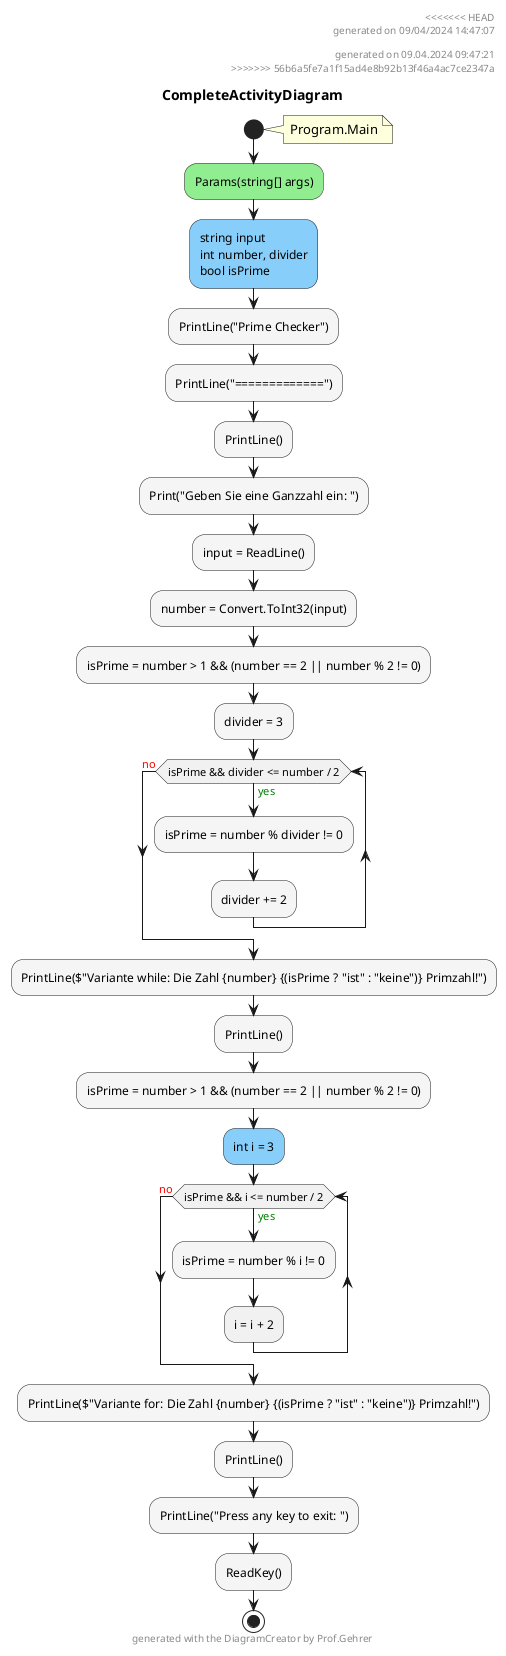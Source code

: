 @startuml CompleteActivityDiagram
header
<<<<<<< HEAD
generated on 09/04/2024 14:47:07
=======
generated on 09.04.2024 09:47:21
>>>>>>> 56b6a5fe7a1f15ad4e8b92b13f46a4ac7ce2347a
end header
title CompleteActivityDiagram
start
note right:  Program.Main
#LightGreen:Params(string[] args);
#LightSkyBlue:string input\nint number, divider\nbool isPrime;
#WhiteSmoke:PrintLine("Prime Checker");
#WhiteSmoke:PrintLine("=============");
#WhiteSmoke:PrintLine();
#WhiteSmoke:Print("Geben Sie eine Ganzzahl ein: ");
#WhiteSmoke:input = ReadLine();
#WhiteSmoke:number = Convert.ToInt32(input);
#WhiteSmoke:isPrime = number > 1 && (number == 2 || number % 2 != 0);
#WhiteSmoke:divider = 3;
while (isPrime && divider <= number / 2) is (<color:green>yes)
        #WhiteSmoke:isPrime = number % divider != 0;
        #WhiteSmoke:divider += 2;
endwhile (<color:red>no)
#WhiteSmoke:PrintLine($"Variante while: Die Zahl {number} {(isPrime ? "ist" : "keine")} Primzahl!");
#WhiteSmoke:PrintLine();
#WhiteSmoke:isPrime = number > 1 && (number == 2 || number % 2 != 0);
#LightSkyBlue:int i = 3;
while (isPrime && i <= number / 2) is (<color:green>yes)
        #WhiteSmoke:isPrime = number % i != 0;
:i = i + 2;
endwhile (<color:red>no)
#WhiteSmoke:PrintLine($"Variante for: Die Zahl {number} {(isPrime ? "ist" : "keine")} Primzahl!");
#WhiteSmoke:PrintLine();
#WhiteSmoke:PrintLine("Press any key to exit: ");
#WhiteSmoke:ReadKey();
stop
footer
generated with the DiagramCreator by Prof.Gehrer
end footer
@enduml
